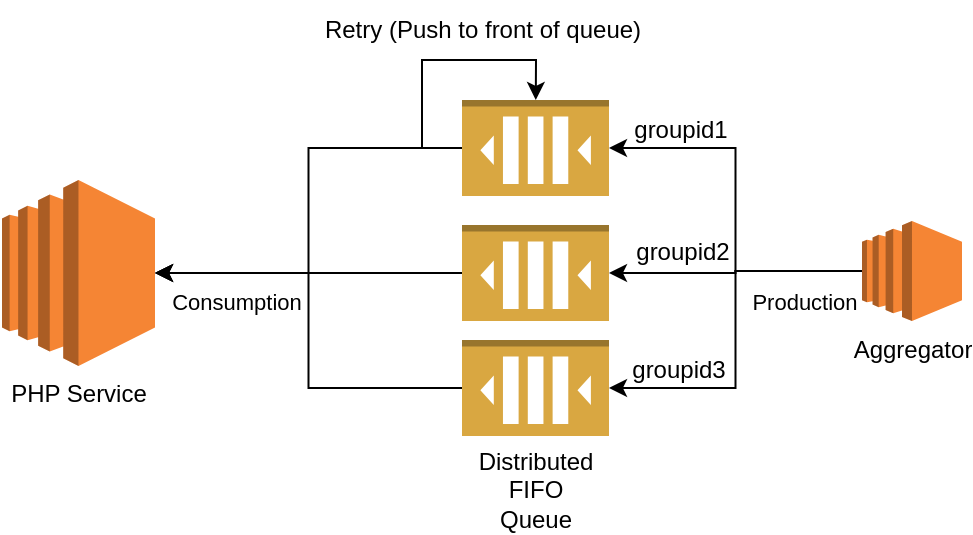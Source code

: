 <mxfile version="22.1.11" type="device">
  <diagram name="Page-1" id="T_lZdNIDErgg7jXjjbQq">
    <mxGraphModel dx="710" dy="406" grid="1" gridSize="10" guides="1" tooltips="1" connect="1" arrows="1" fold="1" page="1" pageScale="1" pageWidth="850" pageHeight="1100" math="0" shadow="0">
      <root>
        <mxCell id="0" />
        <mxCell id="1" parent="0" />
        <mxCell id="J50L2D8Asl_RP4Ov8Aft-4" value="PHP Service" style="outlineConnect=0;dashed=0;verticalLabelPosition=bottom;verticalAlign=top;align=center;html=1;shape=mxgraph.aws3.ec2;fillColor=#F58534;gradientColor=none;" parent="1" vertex="1">
          <mxGeometry x="230" y="120" width="76.5" height="93" as="geometry" />
        </mxCell>
        <mxCell id="J50L2D8Asl_RP4Ov8Aft-17" style="edgeStyle=orthogonalEdgeStyle;rounded=0;orthogonalLoop=1;jettySize=auto;html=1;entryX=1;entryY=0.5;entryDx=0;entryDy=0;entryPerimeter=0;" parent="1" source="_aJ2u7DRDeXIayx9k2m1-1" target="J50L2D8Asl_RP4Ov8Aft-4" edge="1">
          <mxGeometry relative="1" as="geometry">
            <mxPoint x="460" y="160" as="targetPoint" />
          </mxGeometry>
        </mxCell>
        <mxCell id="J50L2D8Asl_RP4Ov8Aft-29" value="Consumption" style="edgeLabel;html=1;align=center;verticalAlign=middle;resizable=0;points=[];" parent="J50L2D8Asl_RP4Ov8Aft-17" vertex="1" connectable="0">
          <mxGeometry x="-0.075" y="1" relative="1" as="geometry">
            <mxPoint x="-42" y="13" as="offset" />
          </mxGeometry>
        </mxCell>
        <mxCell id="J50L2D8Asl_RP4Ov8Aft-14" value="Aggregator" style="outlineConnect=0;dashed=0;verticalLabelPosition=bottom;verticalAlign=top;align=center;html=1;shape=mxgraph.aws3.ec2;fillColor=#F58534;gradientColor=none;" parent="1" vertex="1">
          <mxGeometry x="660" y="140.5" width="50" height="50" as="geometry" />
        </mxCell>
        <mxCell id="_aJ2u7DRDeXIayx9k2m1-1" value="" style="outlineConnect=0;dashed=0;verticalLabelPosition=bottom;verticalAlign=top;align=center;html=1;shape=mxgraph.aws3.queue;fillColor=#D9A741;gradientColor=none;rotation=-180;" vertex="1" parent="1">
          <mxGeometry x="460" y="142.5" width="73.5" height="48" as="geometry" />
        </mxCell>
        <mxCell id="_aJ2u7DRDeXIayx9k2m1-3" style="edgeStyle=orthogonalEdgeStyle;rounded=0;orthogonalLoop=1;jettySize=auto;html=1;entryX=0;entryY=0.5;entryDx=0;entryDy=0;entryPerimeter=0;" edge="1" parent="1" source="J50L2D8Asl_RP4Ov8Aft-14" target="_aJ2u7DRDeXIayx9k2m1-1">
          <mxGeometry relative="1" as="geometry" />
        </mxCell>
        <mxCell id="_aJ2u7DRDeXIayx9k2m1-4" value="Production" style="edgeLabel;html=1;align=center;verticalAlign=middle;resizable=0;points=[];" vertex="1" connectable="0" parent="_aJ2u7DRDeXIayx9k2m1-3">
          <mxGeometry x="0.077" relative="1" as="geometry">
            <mxPoint x="38" y="14" as="offset" />
          </mxGeometry>
        </mxCell>
        <mxCell id="_aJ2u7DRDeXIayx9k2m1-7" value="Distributed FIFO Queue" style="text;html=1;strokeColor=none;fillColor=none;align=center;verticalAlign=middle;whiteSpace=wrap;rounded=0;" vertex="1" parent="1">
          <mxGeometry x="466.75" y="260" width="60" height="30" as="geometry" />
        </mxCell>
        <mxCell id="_aJ2u7DRDeXIayx9k2m1-13" style="edgeStyle=orthogonalEdgeStyle;rounded=0;orthogonalLoop=1;jettySize=auto;html=1;" edge="1" parent="1" source="_aJ2u7DRDeXIayx9k2m1-8" target="J50L2D8Asl_RP4Ov8Aft-4">
          <mxGeometry relative="1" as="geometry" />
        </mxCell>
        <mxCell id="_aJ2u7DRDeXIayx9k2m1-15" style="edgeStyle=orthogonalEdgeStyle;rounded=0;orthogonalLoop=1;jettySize=auto;html=1;" edge="1" parent="1" source="_aJ2u7DRDeXIayx9k2m1-8" target="_aJ2u7DRDeXIayx9k2m1-8">
          <mxGeometry relative="1" as="geometry">
            <mxPoint x="470" y="70" as="targetPoint" />
            <Array as="points">
              <mxPoint x="440" y="104" />
              <mxPoint x="440" y="60" />
              <mxPoint x="497" y="60" />
            </Array>
          </mxGeometry>
        </mxCell>
        <mxCell id="_aJ2u7DRDeXIayx9k2m1-8" value="" style="outlineConnect=0;dashed=0;verticalLabelPosition=bottom;verticalAlign=top;align=center;html=1;shape=mxgraph.aws3.queue;fillColor=#D9A741;gradientColor=none;rotation=-180;" vertex="1" parent="1">
          <mxGeometry x="460" y="80" width="73.5" height="48" as="geometry" />
        </mxCell>
        <mxCell id="_aJ2u7DRDeXIayx9k2m1-14" value="" style="edgeStyle=orthogonalEdgeStyle;rounded=0;orthogonalLoop=1;jettySize=auto;html=1;" edge="1" parent="1" source="_aJ2u7DRDeXIayx9k2m1-9" target="J50L2D8Asl_RP4Ov8Aft-4">
          <mxGeometry relative="1" as="geometry" />
        </mxCell>
        <mxCell id="_aJ2u7DRDeXIayx9k2m1-9" value="" style="outlineConnect=0;dashed=0;verticalLabelPosition=bottom;verticalAlign=top;align=center;html=1;shape=mxgraph.aws3.queue;fillColor=#D9A741;gradientColor=none;rotation=-180;" vertex="1" parent="1">
          <mxGeometry x="460" y="200" width="73.5" height="48" as="geometry" />
        </mxCell>
        <mxCell id="_aJ2u7DRDeXIayx9k2m1-11" style="edgeStyle=orthogonalEdgeStyle;rounded=0;orthogonalLoop=1;jettySize=auto;html=1;entryX=0;entryY=0.5;entryDx=0;entryDy=0;entryPerimeter=0;" edge="1" parent="1" source="J50L2D8Asl_RP4Ov8Aft-14" target="_aJ2u7DRDeXIayx9k2m1-8">
          <mxGeometry relative="1" as="geometry" />
        </mxCell>
        <mxCell id="_aJ2u7DRDeXIayx9k2m1-12" style="edgeStyle=orthogonalEdgeStyle;rounded=0;orthogonalLoop=1;jettySize=auto;html=1;entryX=0;entryY=0.5;entryDx=0;entryDy=0;entryPerimeter=0;" edge="1" parent="1" source="J50L2D8Asl_RP4Ov8Aft-14" target="_aJ2u7DRDeXIayx9k2m1-9">
          <mxGeometry relative="1" as="geometry" />
        </mxCell>
        <mxCell id="_aJ2u7DRDeXIayx9k2m1-16" value="Retry (Push to front of queue)" style="text;html=1;align=center;verticalAlign=middle;resizable=0;points=[];autosize=1;strokeColor=none;fillColor=none;" vertex="1" parent="1">
          <mxGeometry x="380" y="30" width="180" height="30" as="geometry" />
        </mxCell>
        <mxCell id="_aJ2u7DRDeXIayx9k2m1-20" value="groupid1" style="text;html=1;align=center;verticalAlign=middle;resizable=0;points=[];autosize=1;strokeColor=none;fillColor=none;" vertex="1" parent="1">
          <mxGeometry x="533.5" y="80" width="70" height="30" as="geometry" />
        </mxCell>
        <mxCell id="_aJ2u7DRDeXIayx9k2m1-21" value="groupid2" style="text;html=1;align=center;verticalAlign=middle;resizable=0;points=[];autosize=1;strokeColor=none;fillColor=none;" vertex="1" parent="1">
          <mxGeometry x="534.5" y="140.5" width="70" height="30" as="geometry" />
        </mxCell>
        <mxCell id="_aJ2u7DRDeXIayx9k2m1-22" value="groupid3" style="text;html=1;align=center;verticalAlign=middle;resizable=0;points=[];autosize=1;strokeColor=none;fillColor=none;" vertex="1" parent="1">
          <mxGeometry x="532.5" y="200" width="70" height="30" as="geometry" />
        </mxCell>
      </root>
    </mxGraphModel>
  </diagram>
</mxfile>
